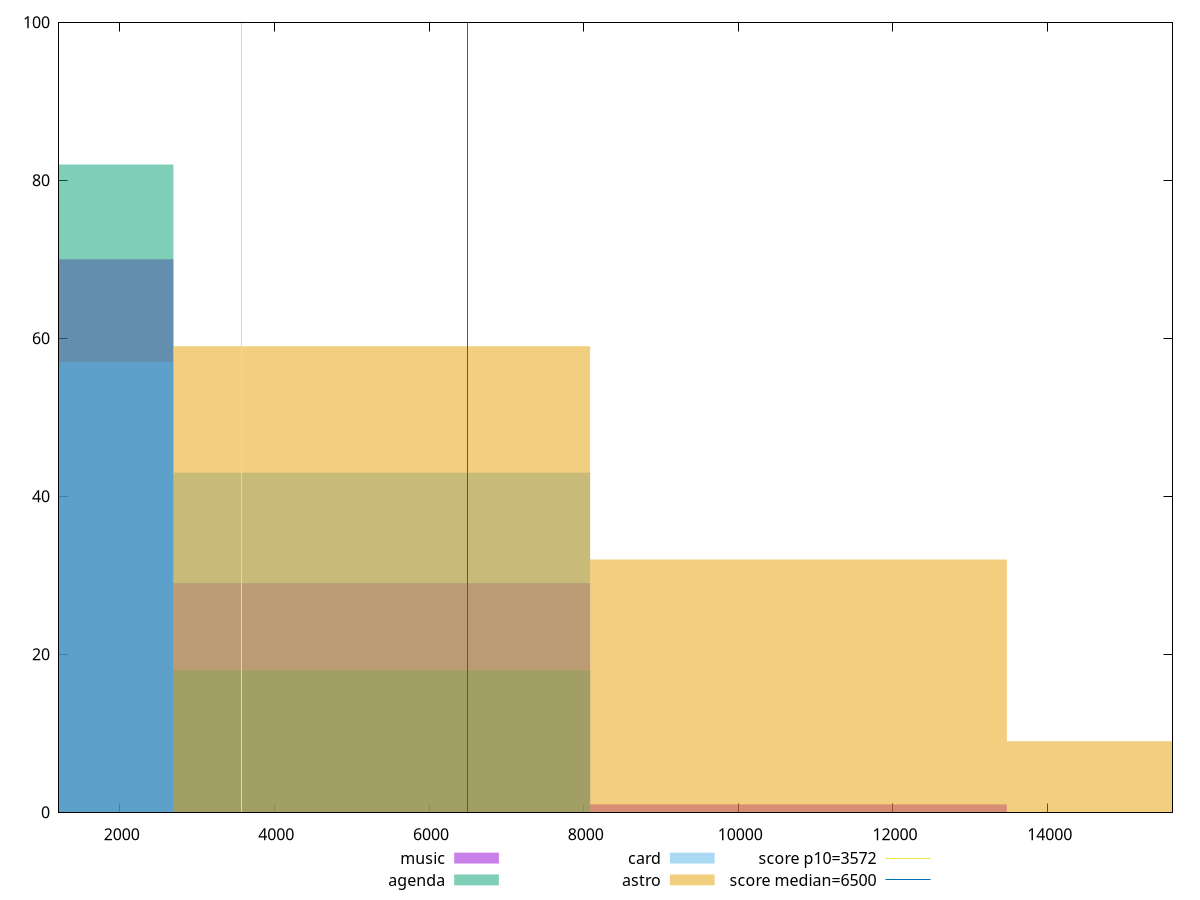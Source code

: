reset

$music <<EOF
0 70
5388.989384258676 29
10777.978768517352 1
EOF

$agenda <<EOF
5388.989384258676 18
0 82
EOF

$card <<EOF
5388.989384258676 43
0 57
EOF

$astro <<EOF
10777.978768517352 32
5388.989384258676 59
16166.96815277603 9
EOF

set key outside below
set boxwidth 5388.989384258676
set xrange [1215.082:15614.453]
set yrange [0:100]
set trange [0:100]
set style fill transparent solid 0.5 noborder

set parametric
set terminal svg size 640, 520 enhanced background rgb 'white'
set output "reports/report_00028_2021-02-24T12-49-42.674Z/first-cpu-idle/comparison/histogram/all_raw.svg"

plot $music title "music" with boxes, \
     $agenda title "agenda" with boxes, \
     $card title "card" with boxes, \
     $astro title "astro" with boxes, \
     3572,t title "score p10=3572", \
     6500,t title "score median=6500"

reset
